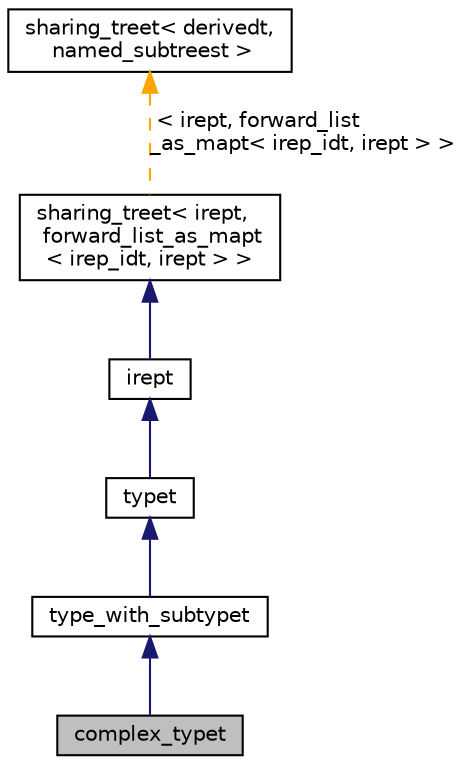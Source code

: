 digraph "complex_typet"
{
 // LATEX_PDF_SIZE
  bgcolor="transparent";
  edge [fontname="Helvetica",fontsize="10",labelfontname="Helvetica",labelfontsize="10"];
  node [fontname="Helvetica",fontsize="10",shape=record];
  Node1 [label="complex_typet",height=0.2,width=0.4,color="black", fillcolor="grey75", style="filled", fontcolor="black",tooltip="Complex numbers made of pair of given subtype."];
  Node2 -> Node1 [dir="back",color="midnightblue",fontsize="10",style="solid",fontname="Helvetica"];
  Node2 [label="type_with_subtypet",height=0.2,width=0.4,color="black",URL="$classtype__with__subtypet.html",tooltip="Type with a single subtype."];
  Node3 -> Node2 [dir="back",color="midnightblue",fontsize="10",style="solid",fontname="Helvetica"];
  Node3 [label="typet",height=0.2,width=0.4,color="black",URL="$classtypet.html",tooltip="The type of an expression, extends irept."];
  Node4 -> Node3 [dir="back",color="midnightblue",fontsize="10",style="solid",fontname="Helvetica"];
  Node4 [label="irept",height=0.2,width=0.4,color="black",URL="$classirept.html",tooltip="There are a large number of kinds of tree structured or tree-like data in CPROVER."];
  Node5 -> Node4 [dir="back",color="midnightblue",fontsize="10",style="solid",fontname="Helvetica"];
  Node5 [label="sharing_treet\< irept,\l forward_list_as_mapt\l\< irep_idt, irept \> \>",height=0.2,width=0.4,color="black",URL="$classsharing__treet.html",tooltip=" "];
  Node6 -> Node5 [dir="back",color="orange",fontsize="10",style="dashed",label=" \< irept, forward_list\l_as_mapt\< irep_idt, irept \> \>" ,fontname="Helvetica"];
  Node6 [label="sharing_treet\< derivedt,\l named_subtreest \>",height=0.2,width=0.4,color="black",URL="$classsharing__treet.html",tooltip="Base class for tree-like data structures with sharing."];
}
